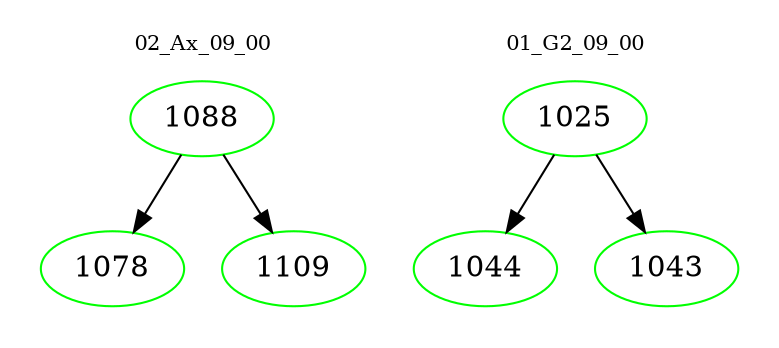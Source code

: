 digraph{
subgraph cluster_0 {
color = white
label = "02_Ax_09_00";
fontsize=10;
T0_1088 [label="1088", color="green"]
T0_1088 -> T0_1078 [color="black"]
T0_1078 [label="1078", color="green"]
T0_1088 -> T0_1109 [color="black"]
T0_1109 [label="1109", color="green"]
}
subgraph cluster_1 {
color = white
label = "01_G2_09_00";
fontsize=10;
T1_1025 [label="1025", color="green"]
T1_1025 -> T1_1044 [color="black"]
T1_1044 [label="1044", color="green"]
T1_1025 -> T1_1043 [color="black"]
T1_1043 [label="1043", color="green"]
}
}
